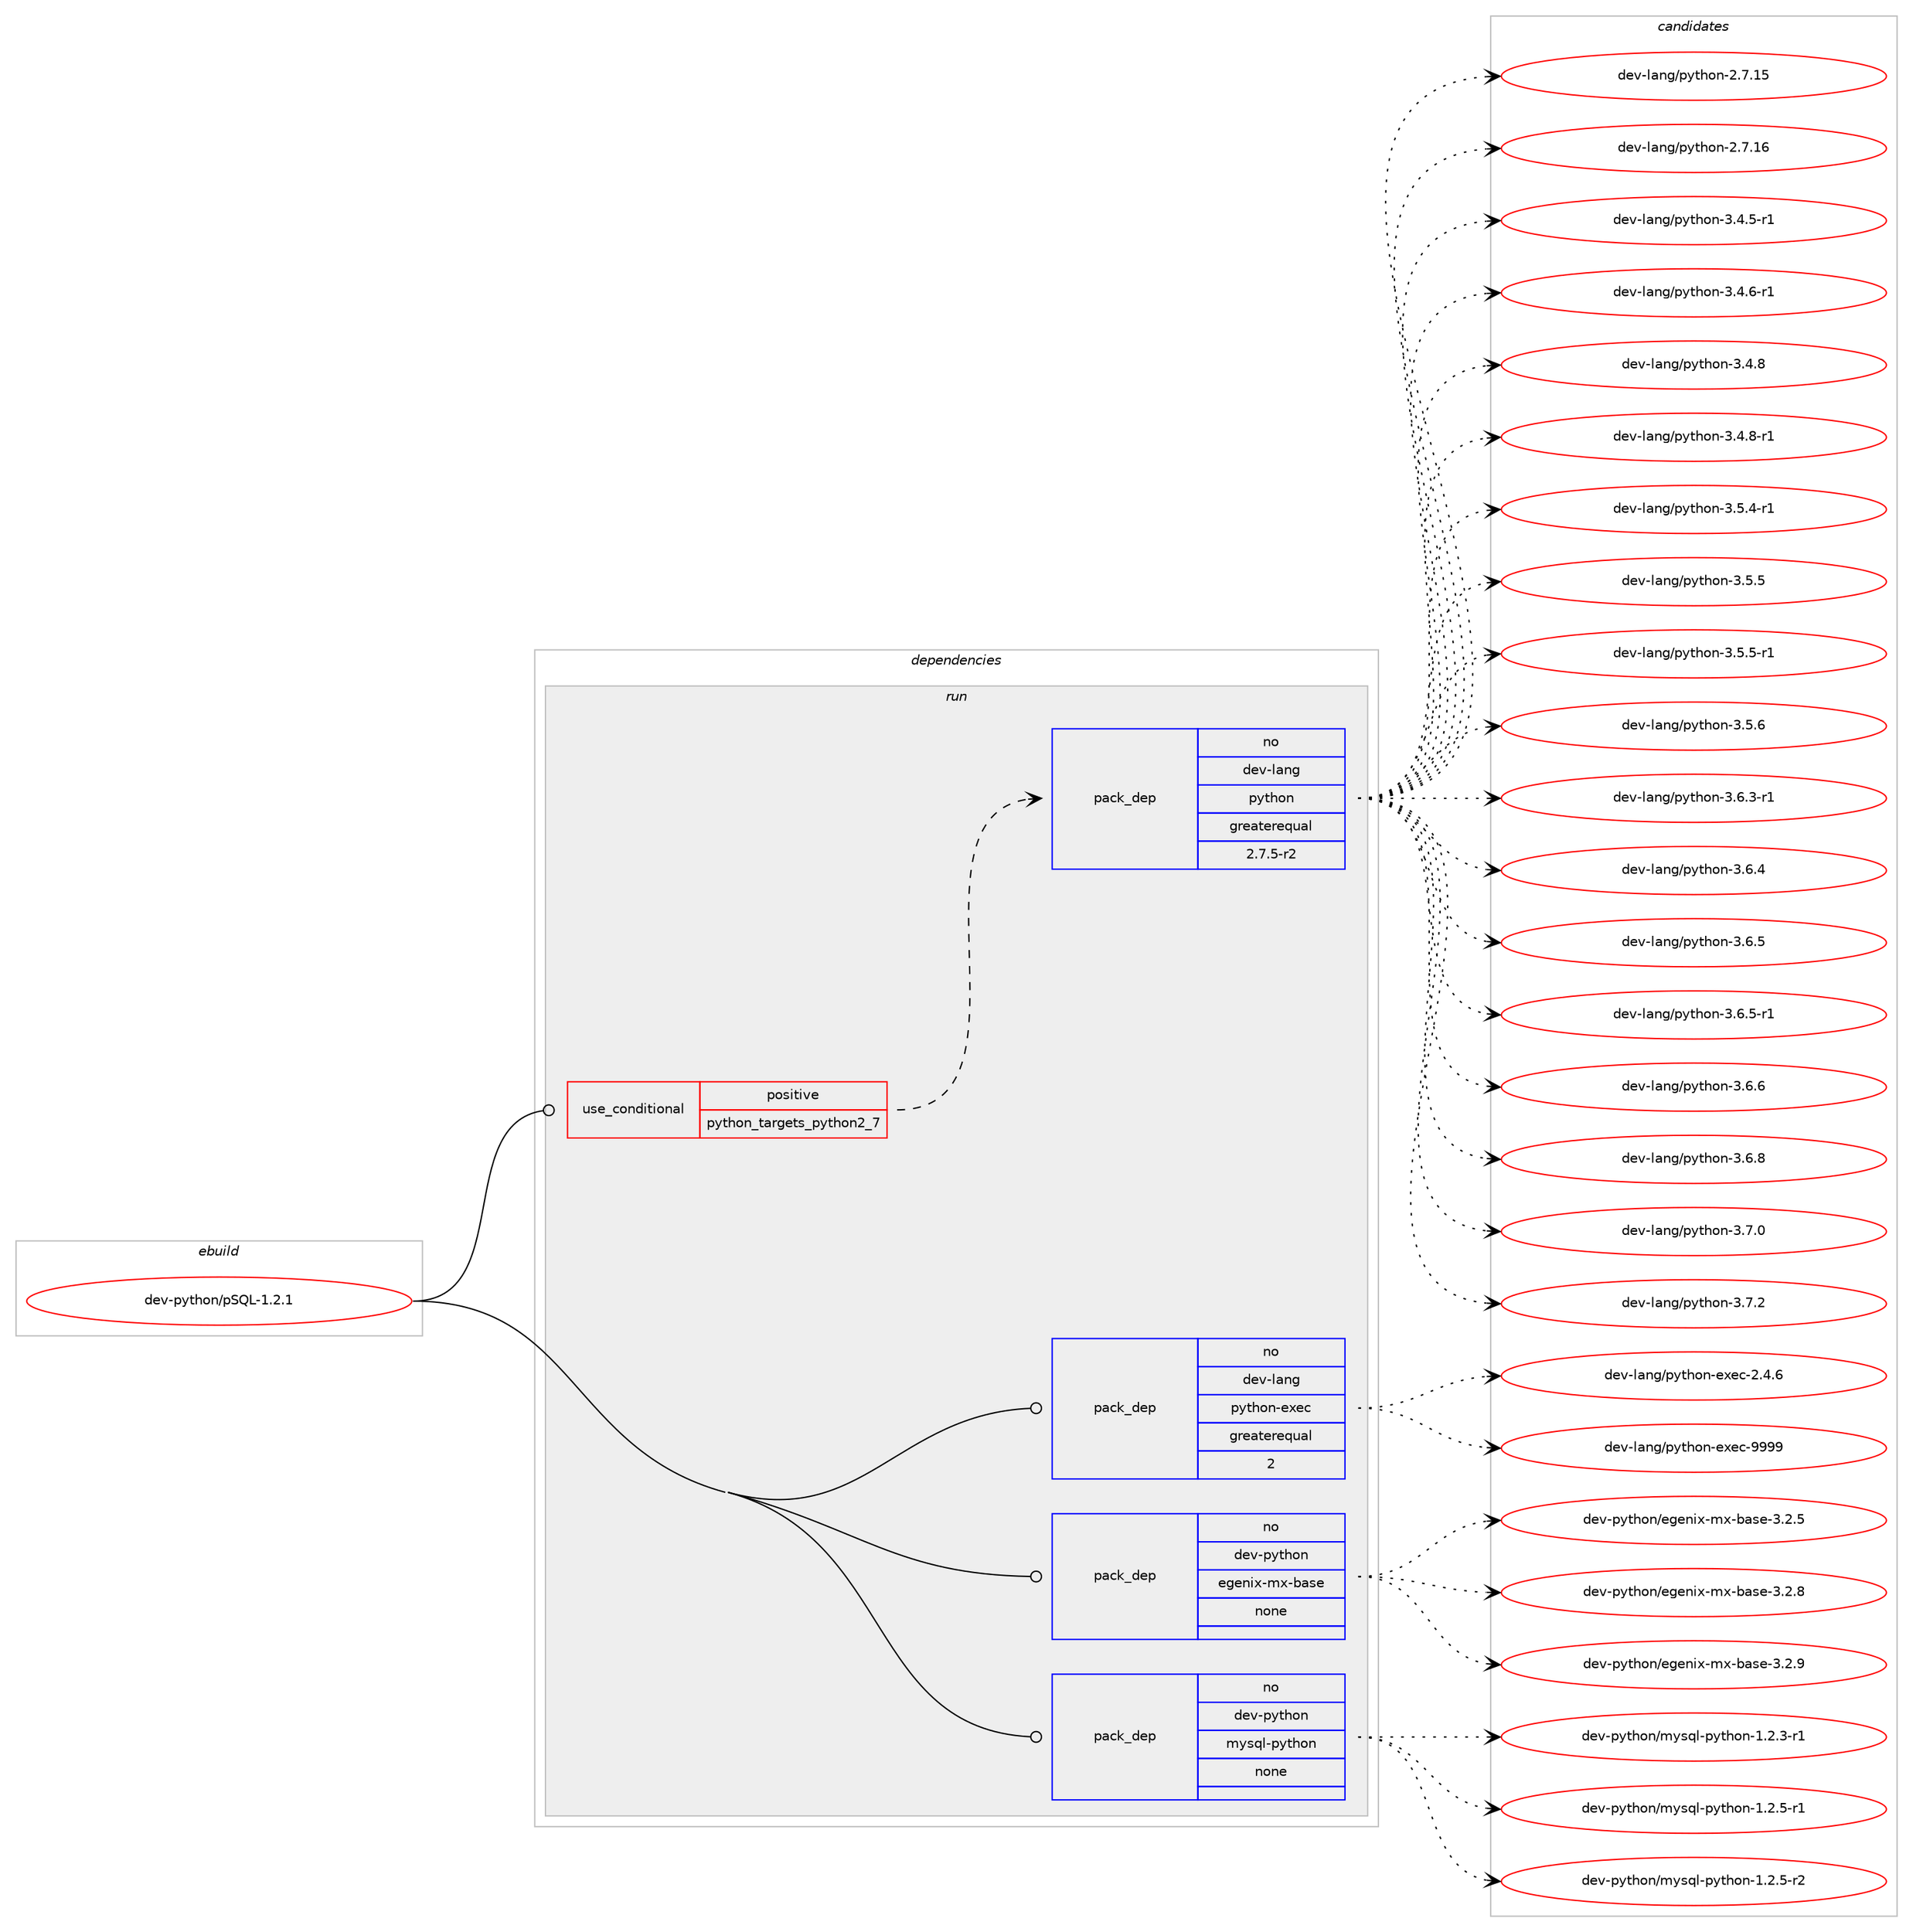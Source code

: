digraph prolog {

# *************
# Graph options
# *************

newrank=true;
concentrate=true;
compound=true;
graph [rankdir=LR,fontname=Helvetica,fontsize=10,ranksep=1.5];#, ranksep=2.5, nodesep=0.2];
edge  [arrowhead=vee];
node  [fontname=Helvetica,fontsize=10];

# **********
# The ebuild
# **********

subgraph cluster_leftcol {
color=gray;
rank=same;
label=<<i>ebuild</i>>;
id [label="dev-python/pSQL-1.2.1", color=red, width=4, href="../dev-python/pSQL-1.2.1.svg"];
}

# ****************
# The dependencies
# ****************

subgraph cluster_midcol {
color=gray;
label=<<i>dependencies</i>>;
subgraph cluster_compile {
fillcolor="#eeeeee";
style=filled;
label=<<i>compile</i>>;
}
subgraph cluster_compileandrun {
fillcolor="#eeeeee";
style=filled;
label=<<i>compile and run</i>>;
}
subgraph cluster_run {
fillcolor="#eeeeee";
style=filled;
label=<<i>run</i>>;
subgraph cond378864 {
dependency1423617 [label=<<TABLE BORDER="0" CELLBORDER="1" CELLSPACING="0" CELLPADDING="4"><TR><TD ROWSPAN="3" CELLPADDING="10">use_conditional</TD></TR><TR><TD>positive</TD></TR><TR><TD>python_targets_python2_7</TD></TR></TABLE>>, shape=none, color=red];
subgraph pack1021473 {
dependency1423618 [label=<<TABLE BORDER="0" CELLBORDER="1" CELLSPACING="0" CELLPADDING="4" WIDTH="220"><TR><TD ROWSPAN="6" CELLPADDING="30">pack_dep</TD></TR><TR><TD WIDTH="110">no</TD></TR><TR><TD>dev-lang</TD></TR><TR><TD>python</TD></TR><TR><TD>greaterequal</TD></TR><TR><TD>2.7.5-r2</TD></TR></TABLE>>, shape=none, color=blue];
}
dependency1423617:e -> dependency1423618:w [weight=20,style="dashed",arrowhead="vee"];
}
id:e -> dependency1423617:w [weight=20,style="solid",arrowhead="odot"];
subgraph pack1021474 {
dependency1423619 [label=<<TABLE BORDER="0" CELLBORDER="1" CELLSPACING="0" CELLPADDING="4" WIDTH="220"><TR><TD ROWSPAN="6" CELLPADDING="30">pack_dep</TD></TR><TR><TD WIDTH="110">no</TD></TR><TR><TD>dev-lang</TD></TR><TR><TD>python-exec</TD></TR><TR><TD>greaterequal</TD></TR><TR><TD>2</TD></TR></TABLE>>, shape=none, color=blue];
}
id:e -> dependency1423619:w [weight=20,style="solid",arrowhead="odot"];
subgraph pack1021475 {
dependency1423620 [label=<<TABLE BORDER="0" CELLBORDER="1" CELLSPACING="0" CELLPADDING="4" WIDTH="220"><TR><TD ROWSPAN="6" CELLPADDING="30">pack_dep</TD></TR><TR><TD WIDTH="110">no</TD></TR><TR><TD>dev-python</TD></TR><TR><TD>egenix-mx-base</TD></TR><TR><TD>none</TD></TR><TR><TD></TD></TR></TABLE>>, shape=none, color=blue];
}
id:e -> dependency1423620:w [weight=20,style="solid",arrowhead="odot"];
subgraph pack1021476 {
dependency1423621 [label=<<TABLE BORDER="0" CELLBORDER="1" CELLSPACING="0" CELLPADDING="4" WIDTH="220"><TR><TD ROWSPAN="6" CELLPADDING="30">pack_dep</TD></TR><TR><TD WIDTH="110">no</TD></TR><TR><TD>dev-python</TD></TR><TR><TD>mysql-python</TD></TR><TR><TD>none</TD></TR><TR><TD></TD></TR></TABLE>>, shape=none, color=blue];
}
id:e -> dependency1423621:w [weight=20,style="solid",arrowhead="odot"];
}
}

# **************
# The candidates
# **************

subgraph cluster_choices {
rank=same;
color=gray;
label=<<i>candidates</i>>;

subgraph choice1021473 {
color=black;
nodesep=1;
choice10010111845108971101034711212111610411111045504655464953 [label="dev-lang/python-2.7.15", color=red, width=4,href="../dev-lang/python-2.7.15.svg"];
choice10010111845108971101034711212111610411111045504655464954 [label="dev-lang/python-2.7.16", color=red, width=4,href="../dev-lang/python-2.7.16.svg"];
choice1001011184510897110103471121211161041111104551465246534511449 [label="dev-lang/python-3.4.5-r1", color=red, width=4,href="../dev-lang/python-3.4.5-r1.svg"];
choice1001011184510897110103471121211161041111104551465246544511449 [label="dev-lang/python-3.4.6-r1", color=red, width=4,href="../dev-lang/python-3.4.6-r1.svg"];
choice100101118451089711010347112121116104111110455146524656 [label="dev-lang/python-3.4.8", color=red, width=4,href="../dev-lang/python-3.4.8.svg"];
choice1001011184510897110103471121211161041111104551465246564511449 [label="dev-lang/python-3.4.8-r1", color=red, width=4,href="../dev-lang/python-3.4.8-r1.svg"];
choice1001011184510897110103471121211161041111104551465346524511449 [label="dev-lang/python-3.5.4-r1", color=red, width=4,href="../dev-lang/python-3.5.4-r1.svg"];
choice100101118451089711010347112121116104111110455146534653 [label="dev-lang/python-3.5.5", color=red, width=4,href="../dev-lang/python-3.5.5.svg"];
choice1001011184510897110103471121211161041111104551465346534511449 [label="dev-lang/python-3.5.5-r1", color=red, width=4,href="../dev-lang/python-3.5.5-r1.svg"];
choice100101118451089711010347112121116104111110455146534654 [label="dev-lang/python-3.5.6", color=red, width=4,href="../dev-lang/python-3.5.6.svg"];
choice1001011184510897110103471121211161041111104551465446514511449 [label="dev-lang/python-3.6.3-r1", color=red, width=4,href="../dev-lang/python-3.6.3-r1.svg"];
choice100101118451089711010347112121116104111110455146544652 [label="dev-lang/python-3.6.4", color=red, width=4,href="../dev-lang/python-3.6.4.svg"];
choice100101118451089711010347112121116104111110455146544653 [label="dev-lang/python-3.6.5", color=red, width=4,href="../dev-lang/python-3.6.5.svg"];
choice1001011184510897110103471121211161041111104551465446534511449 [label="dev-lang/python-3.6.5-r1", color=red, width=4,href="../dev-lang/python-3.6.5-r1.svg"];
choice100101118451089711010347112121116104111110455146544654 [label="dev-lang/python-3.6.6", color=red, width=4,href="../dev-lang/python-3.6.6.svg"];
choice100101118451089711010347112121116104111110455146544656 [label="dev-lang/python-3.6.8", color=red, width=4,href="../dev-lang/python-3.6.8.svg"];
choice100101118451089711010347112121116104111110455146554648 [label="dev-lang/python-3.7.0", color=red, width=4,href="../dev-lang/python-3.7.0.svg"];
choice100101118451089711010347112121116104111110455146554650 [label="dev-lang/python-3.7.2", color=red, width=4,href="../dev-lang/python-3.7.2.svg"];
dependency1423618:e -> choice10010111845108971101034711212111610411111045504655464953:w [style=dotted,weight="100"];
dependency1423618:e -> choice10010111845108971101034711212111610411111045504655464954:w [style=dotted,weight="100"];
dependency1423618:e -> choice1001011184510897110103471121211161041111104551465246534511449:w [style=dotted,weight="100"];
dependency1423618:e -> choice1001011184510897110103471121211161041111104551465246544511449:w [style=dotted,weight="100"];
dependency1423618:e -> choice100101118451089711010347112121116104111110455146524656:w [style=dotted,weight="100"];
dependency1423618:e -> choice1001011184510897110103471121211161041111104551465246564511449:w [style=dotted,weight="100"];
dependency1423618:e -> choice1001011184510897110103471121211161041111104551465346524511449:w [style=dotted,weight="100"];
dependency1423618:e -> choice100101118451089711010347112121116104111110455146534653:w [style=dotted,weight="100"];
dependency1423618:e -> choice1001011184510897110103471121211161041111104551465346534511449:w [style=dotted,weight="100"];
dependency1423618:e -> choice100101118451089711010347112121116104111110455146534654:w [style=dotted,weight="100"];
dependency1423618:e -> choice1001011184510897110103471121211161041111104551465446514511449:w [style=dotted,weight="100"];
dependency1423618:e -> choice100101118451089711010347112121116104111110455146544652:w [style=dotted,weight="100"];
dependency1423618:e -> choice100101118451089711010347112121116104111110455146544653:w [style=dotted,weight="100"];
dependency1423618:e -> choice1001011184510897110103471121211161041111104551465446534511449:w [style=dotted,weight="100"];
dependency1423618:e -> choice100101118451089711010347112121116104111110455146544654:w [style=dotted,weight="100"];
dependency1423618:e -> choice100101118451089711010347112121116104111110455146544656:w [style=dotted,weight="100"];
dependency1423618:e -> choice100101118451089711010347112121116104111110455146554648:w [style=dotted,weight="100"];
dependency1423618:e -> choice100101118451089711010347112121116104111110455146554650:w [style=dotted,weight="100"];
}
subgraph choice1021474 {
color=black;
nodesep=1;
choice1001011184510897110103471121211161041111104510112010199455046524654 [label="dev-lang/python-exec-2.4.6", color=red, width=4,href="../dev-lang/python-exec-2.4.6.svg"];
choice10010111845108971101034711212111610411111045101120101994557575757 [label="dev-lang/python-exec-9999", color=red, width=4,href="../dev-lang/python-exec-9999.svg"];
dependency1423619:e -> choice1001011184510897110103471121211161041111104510112010199455046524654:w [style=dotted,weight="100"];
dependency1423619:e -> choice10010111845108971101034711212111610411111045101120101994557575757:w [style=dotted,weight="100"];
}
subgraph choice1021475 {
color=black;
nodesep=1;
choice100101118451121211161041111104710110310111010512045109120459897115101455146504653 [label="dev-python/egenix-mx-base-3.2.5", color=red, width=4,href="../dev-python/egenix-mx-base-3.2.5.svg"];
choice100101118451121211161041111104710110310111010512045109120459897115101455146504656 [label="dev-python/egenix-mx-base-3.2.8", color=red, width=4,href="../dev-python/egenix-mx-base-3.2.8.svg"];
choice100101118451121211161041111104710110310111010512045109120459897115101455146504657 [label="dev-python/egenix-mx-base-3.2.9", color=red, width=4,href="../dev-python/egenix-mx-base-3.2.9.svg"];
dependency1423620:e -> choice100101118451121211161041111104710110310111010512045109120459897115101455146504653:w [style=dotted,weight="100"];
dependency1423620:e -> choice100101118451121211161041111104710110310111010512045109120459897115101455146504656:w [style=dotted,weight="100"];
dependency1423620:e -> choice100101118451121211161041111104710110310111010512045109120459897115101455146504657:w [style=dotted,weight="100"];
}
subgraph choice1021476 {
color=black;
nodesep=1;
choice1001011184511212111610411111047109121115113108451121211161041111104549465046514511449 [label="dev-python/mysql-python-1.2.3-r1", color=red, width=4,href="../dev-python/mysql-python-1.2.3-r1.svg"];
choice1001011184511212111610411111047109121115113108451121211161041111104549465046534511449 [label="dev-python/mysql-python-1.2.5-r1", color=red, width=4,href="../dev-python/mysql-python-1.2.5-r1.svg"];
choice1001011184511212111610411111047109121115113108451121211161041111104549465046534511450 [label="dev-python/mysql-python-1.2.5-r2", color=red, width=4,href="../dev-python/mysql-python-1.2.5-r2.svg"];
dependency1423621:e -> choice1001011184511212111610411111047109121115113108451121211161041111104549465046514511449:w [style=dotted,weight="100"];
dependency1423621:e -> choice1001011184511212111610411111047109121115113108451121211161041111104549465046534511449:w [style=dotted,weight="100"];
dependency1423621:e -> choice1001011184511212111610411111047109121115113108451121211161041111104549465046534511450:w [style=dotted,weight="100"];
}
}

}
